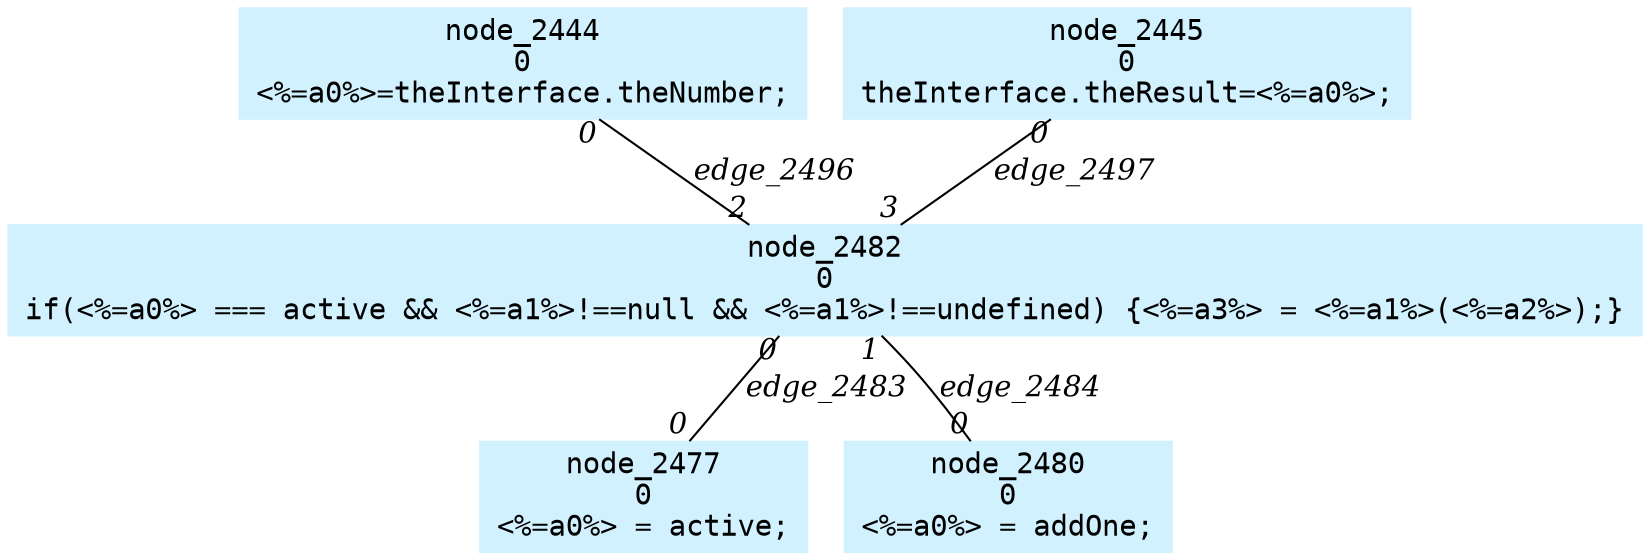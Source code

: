 digraph g{node_2444 [shape=box, style=filled, color="#d1f1ff", fontname="Courier", label="node_2444
0
<%=a0%>=theInterface.theNumber;
" ]
node_2445 [shape=box, style=filled, color="#d1f1ff", fontname="Courier", label="node_2445
0
theInterface.theResult=<%=a0%>;
" ]
node_2477 [shape=box, style=filled, color="#d1f1ff", fontname="Courier", label="node_2477
0
<%=a0%> = active;
" ]
node_2480 [shape=box, style=filled, color="#d1f1ff", fontname="Courier", label="node_2480
0
<%=a0%> = addOne;
" ]
node_2482 [shape=box, style=filled, color="#d1f1ff", fontname="Courier", label="node_2482
0
if(<%=a0%> === active && <%=a1%>!==null && <%=a1%>!==undefined) {<%=a3%> = <%=a1%>(<%=a2%>);}
" ]
node_2482 -> node_2477 [dir=none, arrowHead=none, fontname="Times-Italic", label="edge_2483",  headlabel="0", taillabel="0" ]
node_2482 -> node_2480 [dir=none, arrowHead=none, fontname="Times-Italic", label="edge_2484",  headlabel="0", taillabel="1" ]
node_2444 -> node_2482 [dir=none, arrowHead=none, fontname="Times-Italic", label="edge_2496",  headlabel="2", taillabel="0" ]
node_2445 -> node_2482 [dir=none, arrowHead=none, fontname="Times-Italic", label="edge_2497",  headlabel="3", taillabel="0" ]
}